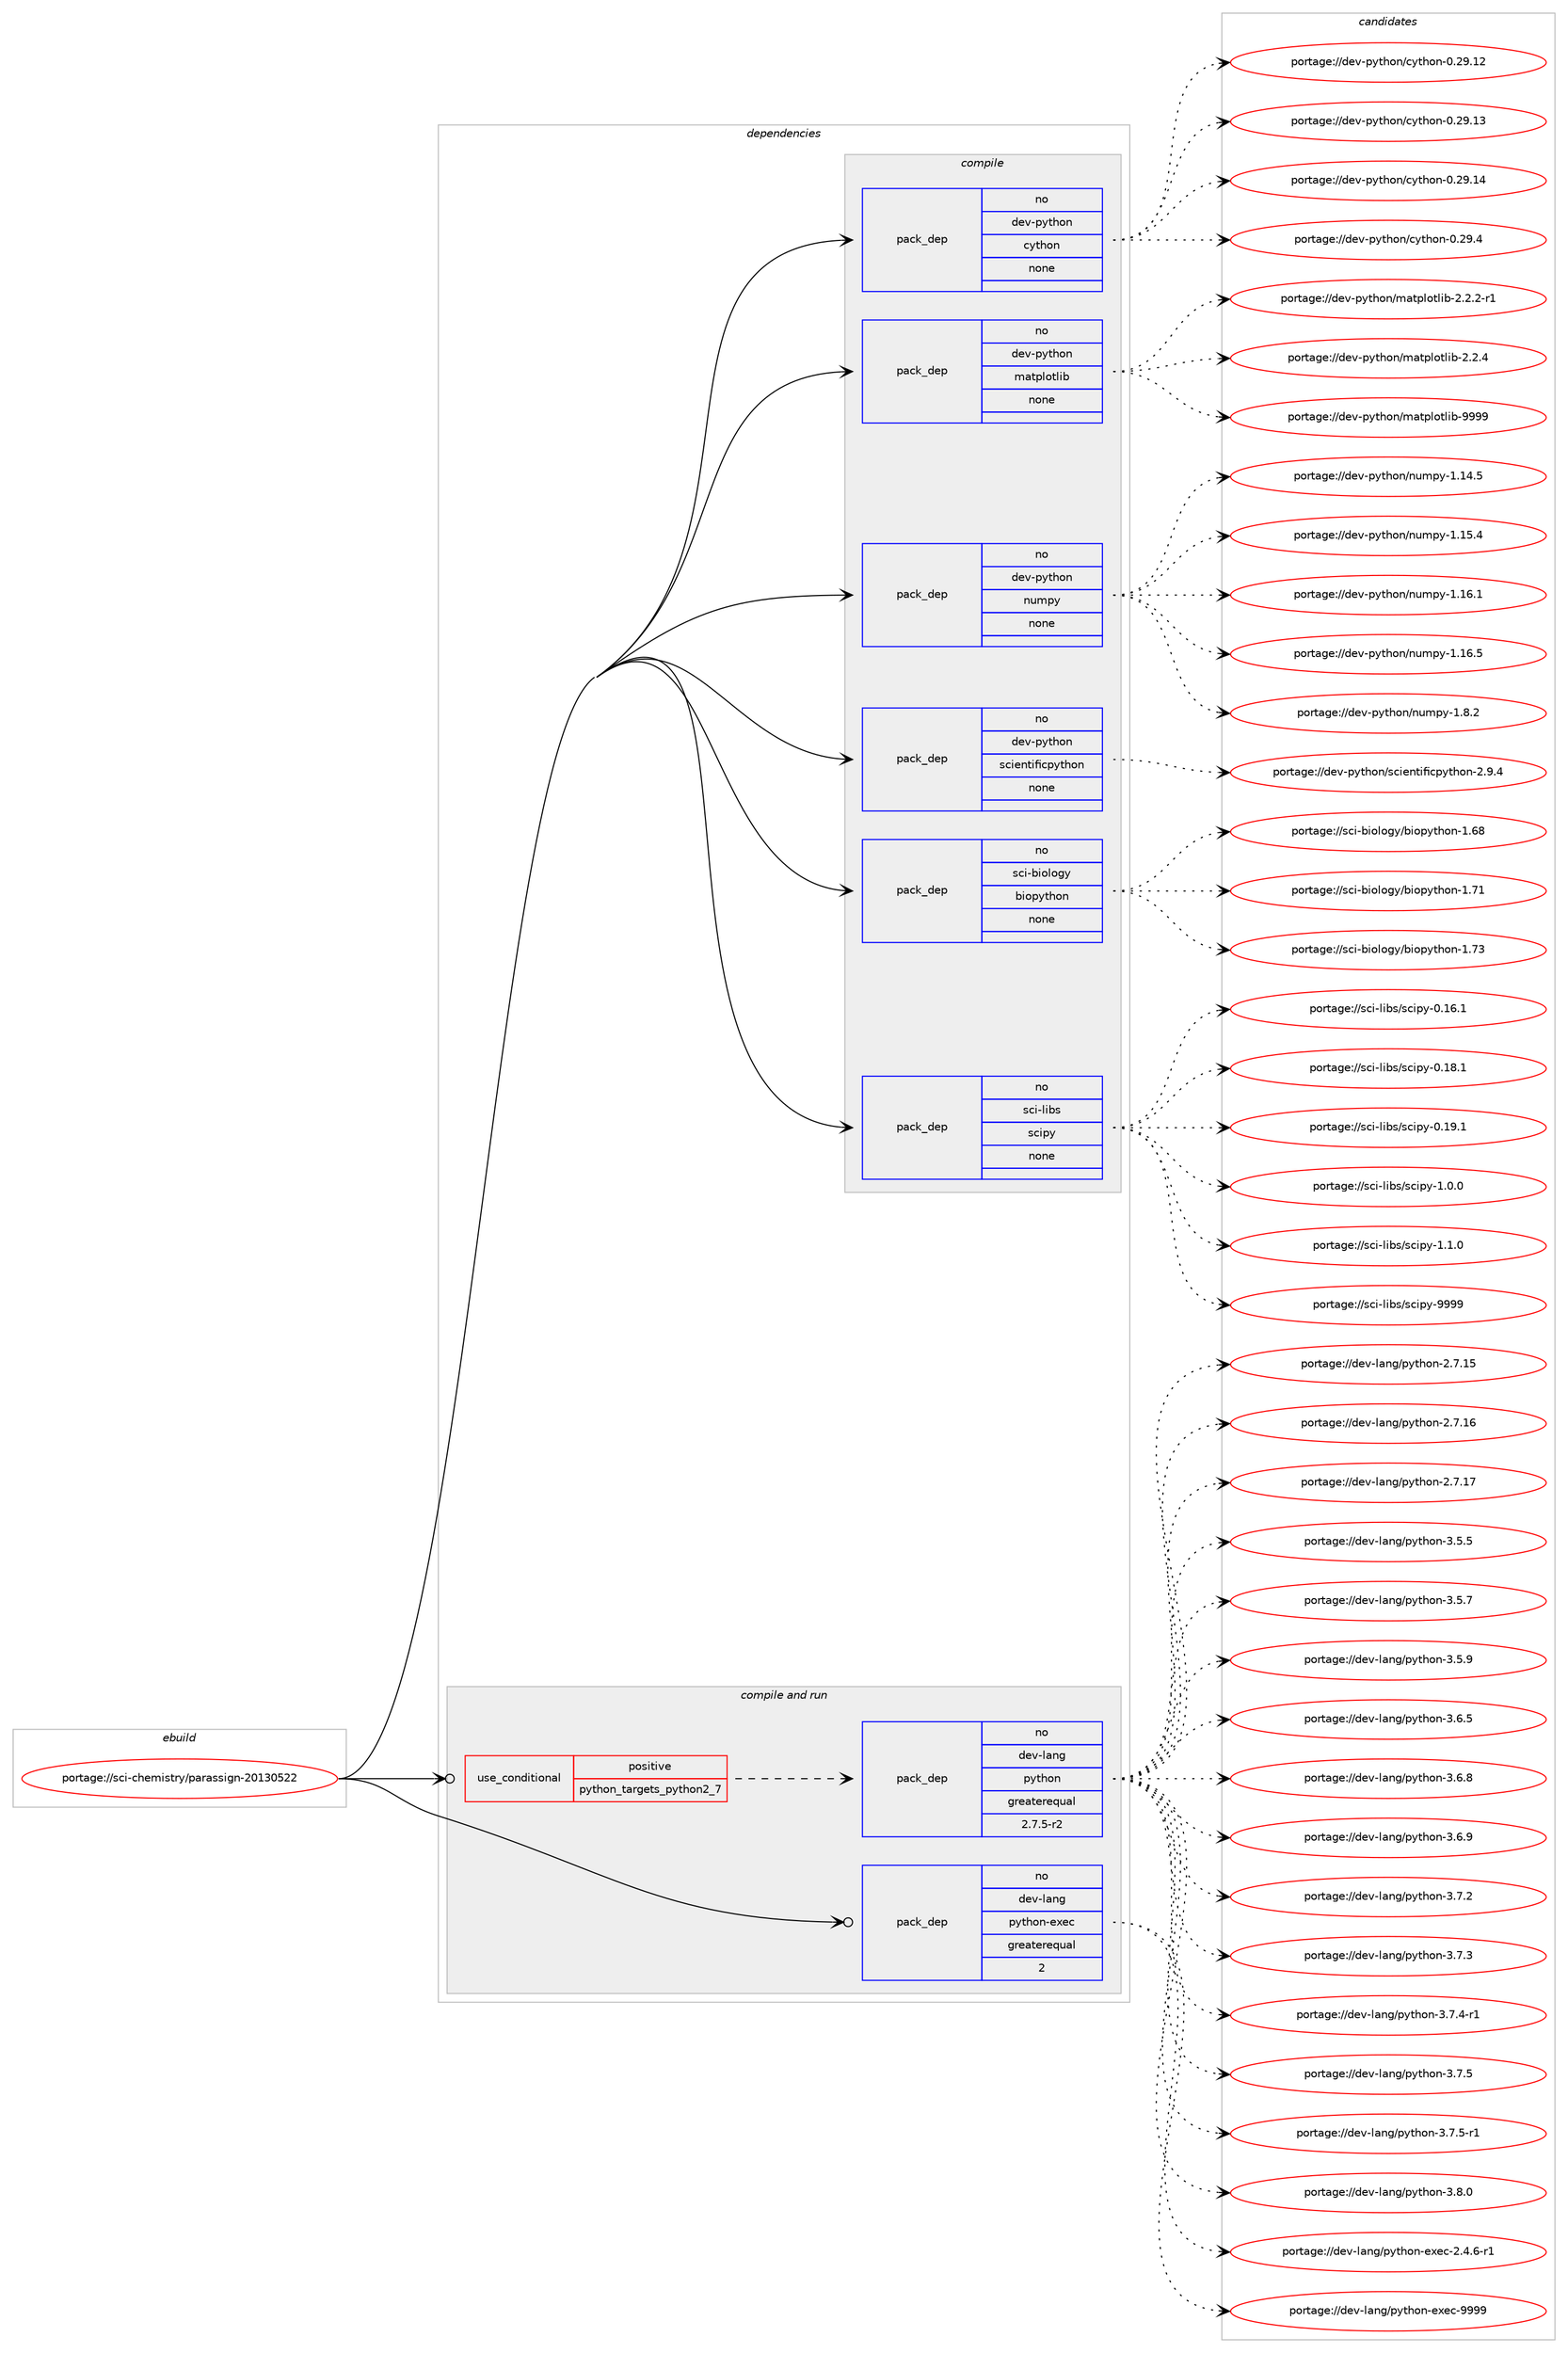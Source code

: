 digraph prolog {

# *************
# Graph options
# *************

newrank=true;
concentrate=true;
compound=true;
graph [rankdir=LR,fontname=Helvetica,fontsize=10,ranksep=1.5];#, ranksep=2.5, nodesep=0.2];
edge  [arrowhead=vee];
node  [fontname=Helvetica,fontsize=10];

# **********
# The ebuild
# **********

subgraph cluster_leftcol {
color=gray;
rank=same;
label=<<i>ebuild</i>>;
id [label="portage://sci-chemistry/parassign-20130522", color=red, width=4, href="../sci-chemistry/parassign-20130522.svg"];
}

# ****************
# The dependencies
# ****************

subgraph cluster_midcol {
color=gray;
label=<<i>dependencies</i>>;
subgraph cluster_compile {
fillcolor="#eeeeee";
style=filled;
label=<<i>compile</i>>;
subgraph pack282935 {
dependency384967 [label=<<TABLE BORDER="0" CELLBORDER="1" CELLSPACING="0" CELLPADDING="4" WIDTH="220"><TR><TD ROWSPAN="6" CELLPADDING="30">pack_dep</TD></TR><TR><TD WIDTH="110">no</TD></TR><TR><TD>dev-python</TD></TR><TR><TD>cython</TD></TR><TR><TD>none</TD></TR><TR><TD></TD></TR></TABLE>>, shape=none, color=blue];
}
id:e -> dependency384967:w [weight=20,style="solid",arrowhead="vee"];
subgraph pack282936 {
dependency384968 [label=<<TABLE BORDER="0" CELLBORDER="1" CELLSPACING="0" CELLPADDING="4" WIDTH="220"><TR><TD ROWSPAN="6" CELLPADDING="30">pack_dep</TD></TR><TR><TD WIDTH="110">no</TD></TR><TR><TD>dev-python</TD></TR><TR><TD>matplotlib</TD></TR><TR><TD>none</TD></TR><TR><TD></TD></TR></TABLE>>, shape=none, color=blue];
}
id:e -> dependency384968:w [weight=20,style="solid",arrowhead="vee"];
subgraph pack282937 {
dependency384969 [label=<<TABLE BORDER="0" CELLBORDER="1" CELLSPACING="0" CELLPADDING="4" WIDTH="220"><TR><TD ROWSPAN="6" CELLPADDING="30">pack_dep</TD></TR><TR><TD WIDTH="110">no</TD></TR><TR><TD>dev-python</TD></TR><TR><TD>numpy</TD></TR><TR><TD>none</TD></TR><TR><TD></TD></TR></TABLE>>, shape=none, color=blue];
}
id:e -> dependency384969:w [weight=20,style="solid",arrowhead="vee"];
subgraph pack282938 {
dependency384970 [label=<<TABLE BORDER="0" CELLBORDER="1" CELLSPACING="0" CELLPADDING="4" WIDTH="220"><TR><TD ROWSPAN="6" CELLPADDING="30">pack_dep</TD></TR><TR><TD WIDTH="110">no</TD></TR><TR><TD>dev-python</TD></TR><TR><TD>scientificpython</TD></TR><TR><TD>none</TD></TR><TR><TD></TD></TR></TABLE>>, shape=none, color=blue];
}
id:e -> dependency384970:w [weight=20,style="solid",arrowhead="vee"];
subgraph pack282939 {
dependency384971 [label=<<TABLE BORDER="0" CELLBORDER="1" CELLSPACING="0" CELLPADDING="4" WIDTH="220"><TR><TD ROWSPAN="6" CELLPADDING="30">pack_dep</TD></TR><TR><TD WIDTH="110">no</TD></TR><TR><TD>sci-biology</TD></TR><TR><TD>biopython</TD></TR><TR><TD>none</TD></TR><TR><TD></TD></TR></TABLE>>, shape=none, color=blue];
}
id:e -> dependency384971:w [weight=20,style="solid",arrowhead="vee"];
subgraph pack282940 {
dependency384972 [label=<<TABLE BORDER="0" CELLBORDER="1" CELLSPACING="0" CELLPADDING="4" WIDTH="220"><TR><TD ROWSPAN="6" CELLPADDING="30">pack_dep</TD></TR><TR><TD WIDTH="110">no</TD></TR><TR><TD>sci-libs</TD></TR><TR><TD>scipy</TD></TR><TR><TD>none</TD></TR><TR><TD></TD></TR></TABLE>>, shape=none, color=blue];
}
id:e -> dependency384972:w [weight=20,style="solid",arrowhead="vee"];
}
subgraph cluster_compileandrun {
fillcolor="#eeeeee";
style=filled;
label=<<i>compile and run</i>>;
subgraph cond95504 {
dependency384973 [label=<<TABLE BORDER="0" CELLBORDER="1" CELLSPACING="0" CELLPADDING="4"><TR><TD ROWSPAN="3" CELLPADDING="10">use_conditional</TD></TR><TR><TD>positive</TD></TR><TR><TD>python_targets_python2_7</TD></TR></TABLE>>, shape=none, color=red];
subgraph pack282941 {
dependency384974 [label=<<TABLE BORDER="0" CELLBORDER="1" CELLSPACING="0" CELLPADDING="4" WIDTH="220"><TR><TD ROWSPAN="6" CELLPADDING="30">pack_dep</TD></TR><TR><TD WIDTH="110">no</TD></TR><TR><TD>dev-lang</TD></TR><TR><TD>python</TD></TR><TR><TD>greaterequal</TD></TR><TR><TD>2.7.5-r2</TD></TR></TABLE>>, shape=none, color=blue];
}
dependency384973:e -> dependency384974:w [weight=20,style="dashed",arrowhead="vee"];
}
id:e -> dependency384973:w [weight=20,style="solid",arrowhead="odotvee"];
subgraph pack282942 {
dependency384975 [label=<<TABLE BORDER="0" CELLBORDER="1" CELLSPACING="0" CELLPADDING="4" WIDTH="220"><TR><TD ROWSPAN="6" CELLPADDING="30">pack_dep</TD></TR><TR><TD WIDTH="110">no</TD></TR><TR><TD>dev-lang</TD></TR><TR><TD>python-exec</TD></TR><TR><TD>greaterequal</TD></TR><TR><TD>2</TD></TR></TABLE>>, shape=none, color=blue];
}
id:e -> dependency384975:w [weight=20,style="solid",arrowhead="odotvee"];
}
subgraph cluster_run {
fillcolor="#eeeeee";
style=filled;
label=<<i>run</i>>;
}
}

# **************
# The candidates
# **************

subgraph cluster_choices {
rank=same;
color=gray;
label=<<i>candidates</i>>;

subgraph choice282935 {
color=black;
nodesep=1;
choiceportage1001011184511212111610411111047991211161041111104548465057464950 [label="portage://dev-python/cython-0.29.12", color=red, width=4,href="../dev-python/cython-0.29.12.svg"];
choiceportage1001011184511212111610411111047991211161041111104548465057464951 [label="portage://dev-python/cython-0.29.13", color=red, width=4,href="../dev-python/cython-0.29.13.svg"];
choiceportage1001011184511212111610411111047991211161041111104548465057464952 [label="portage://dev-python/cython-0.29.14", color=red, width=4,href="../dev-python/cython-0.29.14.svg"];
choiceportage10010111845112121116104111110479912111610411111045484650574652 [label="portage://dev-python/cython-0.29.4", color=red, width=4,href="../dev-python/cython-0.29.4.svg"];
dependency384967:e -> choiceportage1001011184511212111610411111047991211161041111104548465057464950:w [style=dotted,weight="100"];
dependency384967:e -> choiceportage1001011184511212111610411111047991211161041111104548465057464951:w [style=dotted,weight="100"];
dependency384967:e -> choiceportage1001011184511212111610411111047991211161041111104548465057464952:w [style=dotted,weight="100"];
dependency384967:e -> choiceportage10010111845112121116104111110479912111610411111045484650574652:w [style=dotted,weight="100"];
}
subgraph choice282936 {
color=black;
nodesep=1;
choiceportage100101118451121211161041111104710997116112108111116108105984550465046504511449 [label="portage://dev-python/matplotlib-2.2.2-r1", color=red, width=4,href="../dev-python/matplotlib-2.2.2-r1.svg"];
choiceportage10010111845112121116104111110471099711611210811111610810598455046504652 [label="portage://dev-python/matplotlib-2.2.4", color=red, width=4,href="../dev-python/matplotlib-2.2.4.svg"];
choiceportage100101118451121211161041111104710997116112108111116108105984557575757 [label="portage://dev-python/matplotlib-9999", color=red, width=4,href="../dev-python/matplotlib-9999.svg"];
dependency384968:e -> choiceportage100101118451121211161041111104710997116112108111116108105984550465046504511449:w [style=dotted,weight="100"];
dependency384968:e -> choiceportage10010111845112121116104111110471099711611210811111610810598455046504652:w [style=dotted,weight="100"];
dependency384968:e -> choiceportage100101118451121211161041111104710997116112108111116108105984557575757:w [style=dotted,weight="100"];
}
subgraph choice282937 {
color=black;
nodesep=1;
choiceportage100101118451121211161041111104711011710911212145494649524653 [label="portage://dev-python/numpy-1.14.5", color=red, width=4,href="../dev-python/numpy-1.14.5.svg"];
choiceportage100101118451121211161041111104711011710911212145494649534652 [label="portage://dev-python/numpy-1.15.4", color=red, width=4,href="../dev-python/numpy-1.15.4.svg"];
choiceportage100101118451121211161041111104711011710911212145494649544649 [label="portage://dev-python/numpy-1.16.1", color=red, width=4,href="../dev-python/numpy-1.16.1.svg"];
choiceportage100101118451121211161041111104711011710911212145494649544653 [label="portage://dev-python/numpy-1.16.5", color=red, width=4,href="../dev-python/numpy-1.16.5.svg"];
choiceportage1001011184511212111610411111047110117109112121454946564650 [label="portage://dev-python/numpy-1.8.2", color=red, width=4,href="../dev-python/numpy-1.8.2.svg"];
dependency384969:e -> choiceportage100101118451121211161041111104711011710911212145494649524653:w [style=dotted,weight="100"];
dependency384969:e -> choiceportage100101118451121211161041111104711011710911212145494649534652:w [style=dotted,weight="100"];
dependency384969:e -> choiceportage100101118451121211161041111104711011710911212145494649544649:w [style=dotted,weight="100"];
dependency384969:e -> choiceportage100101118451121211161041111104711011710911212145494649544653:w [style=dotted,weight="100"];
dependency384969:e -> choiceportage1001011184511212111610411111047110117109112121454946564650:w [style=dotted,weight="100"];
}
subgraph choice282938 {
color=black;
nodesep=1;
choiceportage10010111845112121116104111110471159910510111011610510210599112121116104111110455046574652 [label="portage://dev-python/scientificpython-2.9.4", color=red, width=4,href="../dev-python/scientificpython-2.9.4.svg"];
dependency384970:e -> choiceportage10010111845112121116104111110471159910510111011610510210599112121116104111110455046574652:w [style=dotted,weight="100"];
}
subgraph choice282939 {
color=black;
nodesep=1;
choiceportage11599105459810511110811110312147981051111121211161041111104549465456 [label="portage://sci-biology/biopython-1.68", color=red, width=4,href="../sci-biology/biopython-1.68.svg"];
choiceportage11599105459810511110811110312147981051111121211161041111104549465549 [label="portage://sci-biology/biopython-1.71", color=red, width=4,href="../sci-biology/biopython-1.71.svg"];
choiceportage11599105459810511110811110312147981051111121211161041111104549465551 [label="portage://sci-biology/biopython-1.73", color=red, width=4,href="../sci-biology/biopython-1.73.svg"];
dependency384971:e -> choiceportage11599105459810511110811110312147981051111121211161041111104549465456:w [style=dotted,weight="100"];
dependency384971:e -> choiceportage11599105459810511110811110312147981051111121211161041111104549465549:w [style=dotted,weight="100"];
dependency384971:e -> choiceportage11599105459810511110811110312147981051111121211161041111104549465551:w [style=dotted,weight="100"];
}
subgraph choice282940 {
color=black;
nodesep=1;
choiceportage115991054510810598115471159910511212145484649544649 [label="portage://sci-libs/scipy-0.16.1", color=red, width=4,href="../sci-libs/scipy-0.16.1.svg"];
choiceportage115991054510810598115471159910511212145484649564649 [label="portage://sci-libs/scipy-0.18.1", color=red, width=4,href="../sci-libs/scipy-0.18.1.svg"];
choiceportage115991054510810598115471159910511212145484649574649 [label="portage://sci-libs/scipy-0.19.1", color=red, width=4,href="../sci-libs/scipy-0.19.1.svg"];
choiceportage1159910545108105981154711599105112121454946484648 [label="portage://sci-libs/scipy-1.0.0", color=red, width=4,href="../sci-libs/scipy-1.0.0.svg"];
choiceportage1159910545108105981154711599105112121454946494648 [label="portage://sci-libs/scipy-1.1.0", color=red, width=4,href="../sci-libs/scipy-1.1.0.svg"];
choiceportage11599105451081059811547115991051121214557575757 [label="portage://sci-libs/scipy-9999", color=red, width=4,href="../sci-libs/scipy-9999.svg"];
dependency384972:e -> choiceportage115991054510810598115471159910511212145484649544649:w [style=dotted,weight="100"];
dependency384972:e -> choiceportage115991054510810598115471159910511212145484649564649:w [style=dotted,weight="100"];
dependency384972:e -> choiceportage115991054510810598115471159910511212145484649574649:w [style=dotted,weight="100"];
dependency384972:e -> choiceportage1159910545108105981154711599105112121454946484648:w [style=dotted,weight="100"];
dependency384972:e -> choiceportage1159910545108105981154711599105112121454946494648:w [style=dotted,weight="100"];
dependency384972:e -> choiceportage11599105451081059811547115991051121214557575757:w [style=dotted,weight="100"];
}
subgraph choice282941 {
color=black;
nodesep=1;
choiceportage10010111845108971101034711212111610411111045504655464953 [label="portage://dev-lang/python-2.7.15", color=red, width=4,href="../dev-lang/python-2.7.15.svg"];
choiceportage10010111845108971101034711212111610411111045504655464954 [label="portage://dev-lang/python-2.7.16", color=red, width=4,href="../dev-lang/python-2.7.16.svg"];
choiceportage10010111845108971101034711212111610411111045504655464955 [label="portage://dev-lang/python-2.7.17", color=red, width=4,href="../dev-lang/python-2.7.17.svg"];
choiceportage100101118451089711010347112121116104111110455146534653 [label="portage://dev-lang/python-3.5.5", color=red, width=4,href="../dev-lang/python-3.5.5.svg"];
choiceportage100101118451089711010347112121116104111110455146534655 [label="portage://dev-lang/python-3.5.7", color=red, width=4,href="../dev-lang/python-3.5.7.svg"];
choiceportage100101118451089711010347112121116104111110455146534657 [label="portage://dev-lang/python-3.5.9", color=red, width=4,href="../dev-lang/python-3.5.9.svg"];
choiceportage100101118451089711010347112121116104111110455146544653 [label="portage://dev-lang/python-3.6.5", color=red, width=4,href="../dev-lang/python-3.6.5.svg"];
choiceportage100101118451089711010347112121116104111110455146544656 [label="portage://dev-lang/python-3.6.8", color=red, width=4,href="../dev-lang/python-3.6.8.svg"];
choiceportage100101118451089711010347112121116104111110455146544657 [label="portage://dev-lang/python-3.6.9", color=red, width=4,href="../dev-lang/python-3.6.9.svg"];
choiceportage100101118451089711010347112121116104111110455146554650 [label="portage://dev-lang/python-3.7.2", color=red, width=4,href="../dev-lang/python-3.7.2.svg"];
choiceportage100101118451089711010347112121116104111110455146554651 [label="portage://dev-lang/python-3.7.3", color=red, width=4,href="../dev-lang/python-3.7.3.svg"];
choiceportage1001011184510897110103471121211161041111104551465546524511449 [label="portage://dev-lang/python-3.7.4-r1", color=red, width=4,href="../dev-lang/python-3.7.4-r1.svg"];
choiceportage100101118451089711010347112121116104111110455146554653 [label="portage://dev-lang/python-3.7.5", color=red, width=4,href="../dev-lang/python-3.7.5.svg"];
choiceportage1001011184510897110103471121211161041111104551465546534511449 [label="portage://dev-lang/python-3.7.5-r1", color=red, width=4,href="../dev-lang/python-3.7.5-r1.svg"];
choiceportage100101118451089711010347112121116104111110455146564648 [label="portage://dev-lang/python-3.8.0", color=red, width=4,href="../dev-lang/python-3.8.0.svg"];
dependency384974:e -> choiceportage10010111845108971101034711212111610411111045504655464953:w [style=dotted,weight="100"];
dependency384974:e -> choiceportage10010111845108971101034711212111610411111045504655464954:w [style=dotted,weight="100"];
dependency384974:e -> choiceportage10010111845108971101034711212111610411111045504655464955:w [style=dotted,weight="100"];
dependency384974:e -> choiceportage100101118451089711010347112121116104111110455146534653:w [style=dotted,weight="100"];
dependency384974:e -> choiceportage100101118451089711010347112121116104111110455146534655:w [style=dotted,weight="100"];
dependency384974:e -> choiceportage100101118451089711010347112121116104111110455146534657:w [style=dotted,weight="100"];
dependency384974:e -> choiceportage100101118451089711010347112121116104111110455146544653:w [style=dotted,weight="100"];
dependency384974:e -> choiceportage100101118451089711010347112121116104111110455146544656:w [style=dotted,weight="100"];
dependency384974:e -> choiceportage100101118451089711010347112121116104111110455146544657:w [style=dotted,weight="100"];
dependency384974:e -> choiceportage100101118451089711010347112121116104111110455146554650:w [style=dotted,weight="100"];
dependency384974:e -> choiceportage100101118451089711010347112121116104111110455146554651:w [style=dotted,weight="100"];
dependency384974:e -> choiceportage1001011184510897110103471121211161041111104551465546524511449:w [style=dotted,weight="100"];
dependency384974:e -> choiceportage100101118451089711010347112121116104111110455146554653:w [style=dotted,weight="100"];
dependency384974:e -> choiceportage1001011184510897110103471121211161041111104551465546534511449:w [style=dotted,weight="100"];
dependency384974:e -> choiceportage100101118451089711010347112121116104111110455146564648:w [style=dotted,weight="100"];
}
subgraph choice282942 {
color=black;
nodesep=1;
choiceportage10010111845108971101034711212111610411111045101120101994550465246544511449 [label="portage://dev-lang/python-exec-2.4.6-r1", color=red, width=4,href="../dev-lang/python-exec-2.4.6-r1.svg"];
choiceportage10010111845108971101034711212111610411111045101120101994557575757 [label="portage://dev-lang/python-exec-9999", color=red, width=4,href="../dev-lang/python-exec-9999.svg"];
dependency384975:e -> choiceportage10010111845108971101034711212111610411111045101120101994550465246544511449:w [style=dotted,weight="100"];
dependency384975:e -> choiceportage10010111845108971101034711212111610411111045101120101994557575757:w [style=dotted,weight="100"];
}
}

}
